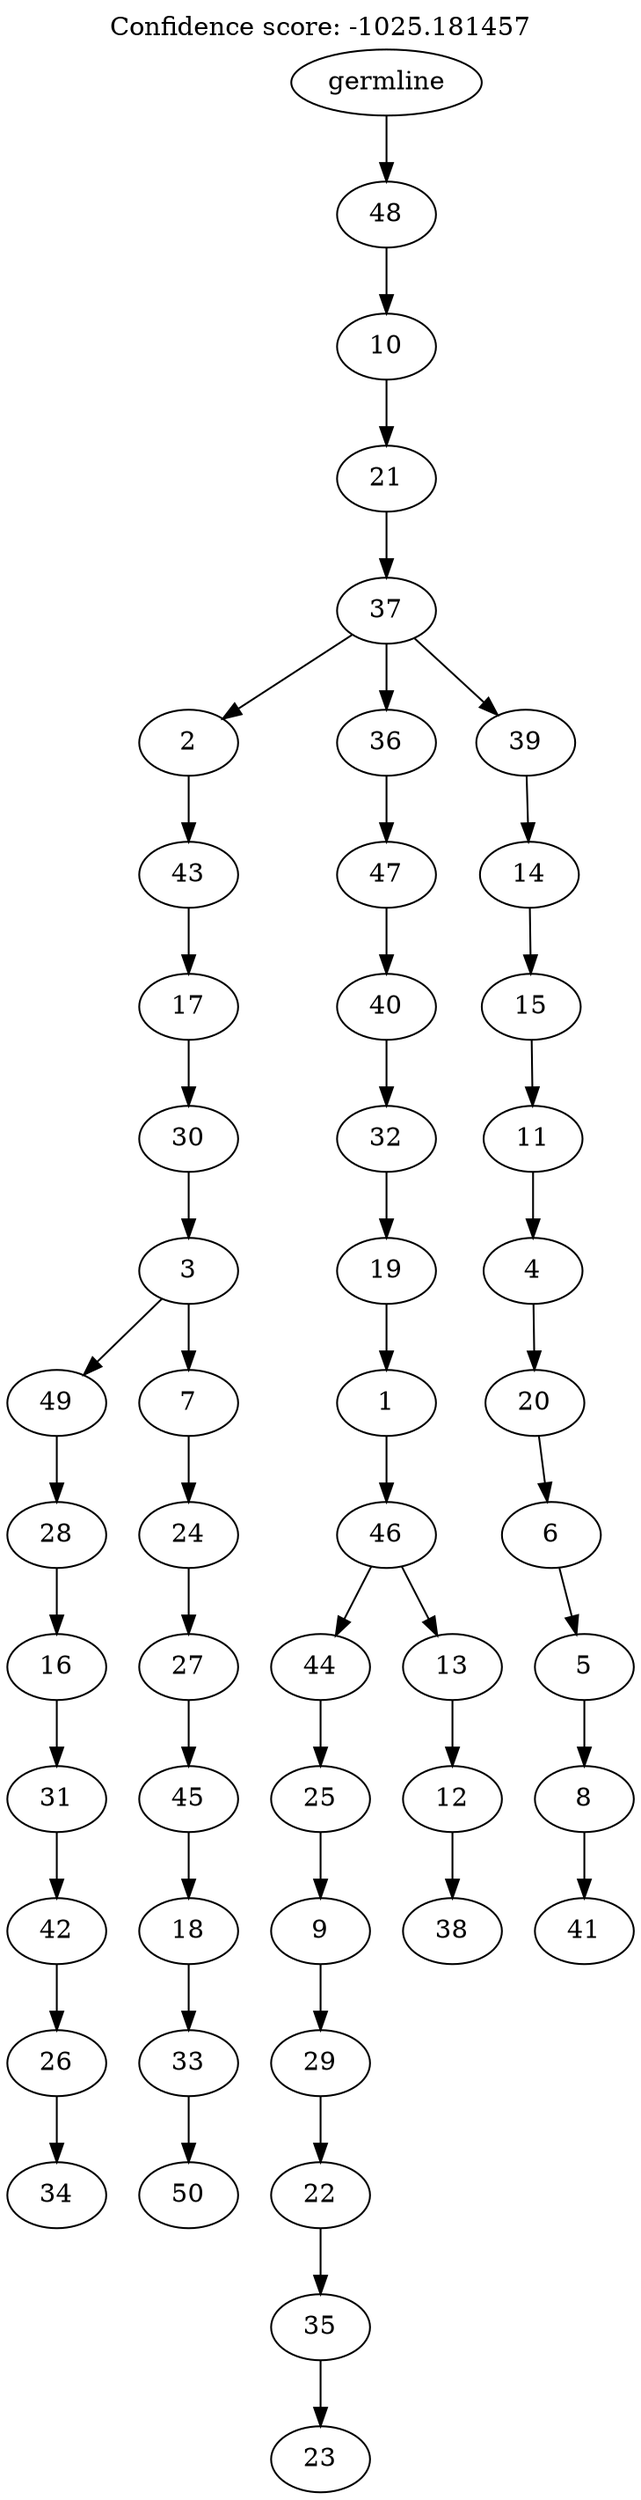 digraph g {
	"49" -> "50";
	"50" [label="34"];
	"48" -> "49";
	"49" [label="26"];
	"47" -> "48";
	"48" [label="42"];
	"46" -> "47";
	"47" [label="31"];
	"45" -> "46";
	"46" [label="16"];
	"44" -> "45";
	"45" [label="28"];
	"42" -> "43";
	"43" [label="50"];
	"41" -> "42";
	"42" [label="33"];
	"40" -> "41";
	"41" [label="18"];
	"39" -> "40";
	"40" [label="45"];
	"38" -> "39";
	"39" [label="27"];
	"37" -> "38";
	"38" [label="24"];
	"36" -> "37";
	"37" [label="7"];
	"36" -> "44";
	"44" [label="49"];
	"35" -> "36";
	"36" [label="3"];
	"34" -> "35";
	"35" [label="30"];
	"33" -> "34";
	"34" [label="17"];
	"32" -> "33";
	"33" [label="43"];
	"30" -> "31";
	"31" [label="23"];
	"29" -> "30";
	"30" [label="35"];
	"28" -> "29";
	"29" [label="22"];
	"27" -> "28";
	"28" [label="29"];
	"26" -> "27";
	"27" [label="9"];
	"25" -> "26";
	"26" [label="25"];
	"23" -> "24";
	"24" [label="38"];
	"22" -> "23";
	"23" [label="12"];
	"21" -> "22";
	"22" [label="13"];
	"21" -> "25";
	"25" [label="44"];
	"20" -> "21";
	"21" [label="46"];
	"19" -> "20";
	"20" [label="1"];
	"18" -> "19";
	"19" [label="19"];
	"17" -> "18";
	"18" [label="32"];
	"16" -> "17";
	"17" [label="40"];
	"15" -> "16";
	"16" [label="47"];
	"13" -> "14";
	"14" [label="41"];
	"12" -> "13";
	"13" [label="8"];
	"11" -> "12";
	"12" [label="5"];
	"10" -> "11";
	"11" [label="6"];
	"9" -> "10";
	"10" [label="20"];
	"8" -> "9";
	"9" [label="4"];
	"7" -> "8";
	"8" [label="11"];
	"6" -> "7";
	"7" [label="15"];
	"5" -> "6";
	"6" [label="14"];
	"4" -> "5";
	"5" [label="39"];
	"4" -> "15";
	"15" [label="36"];
	"4" -> "32";
	"32" [label="2"];
	"3" -> "4";
	"4" [label="37"];
	"2" -> "3";
	"3" [label="21"];
	"1" -> "2";
	"2" [label="10"];
	"0" -> "1";
	"1" [label="48"];
	"0" [label="germline"];
	labelloc="t";
	label="Confidence score: -1025.181457";
}
